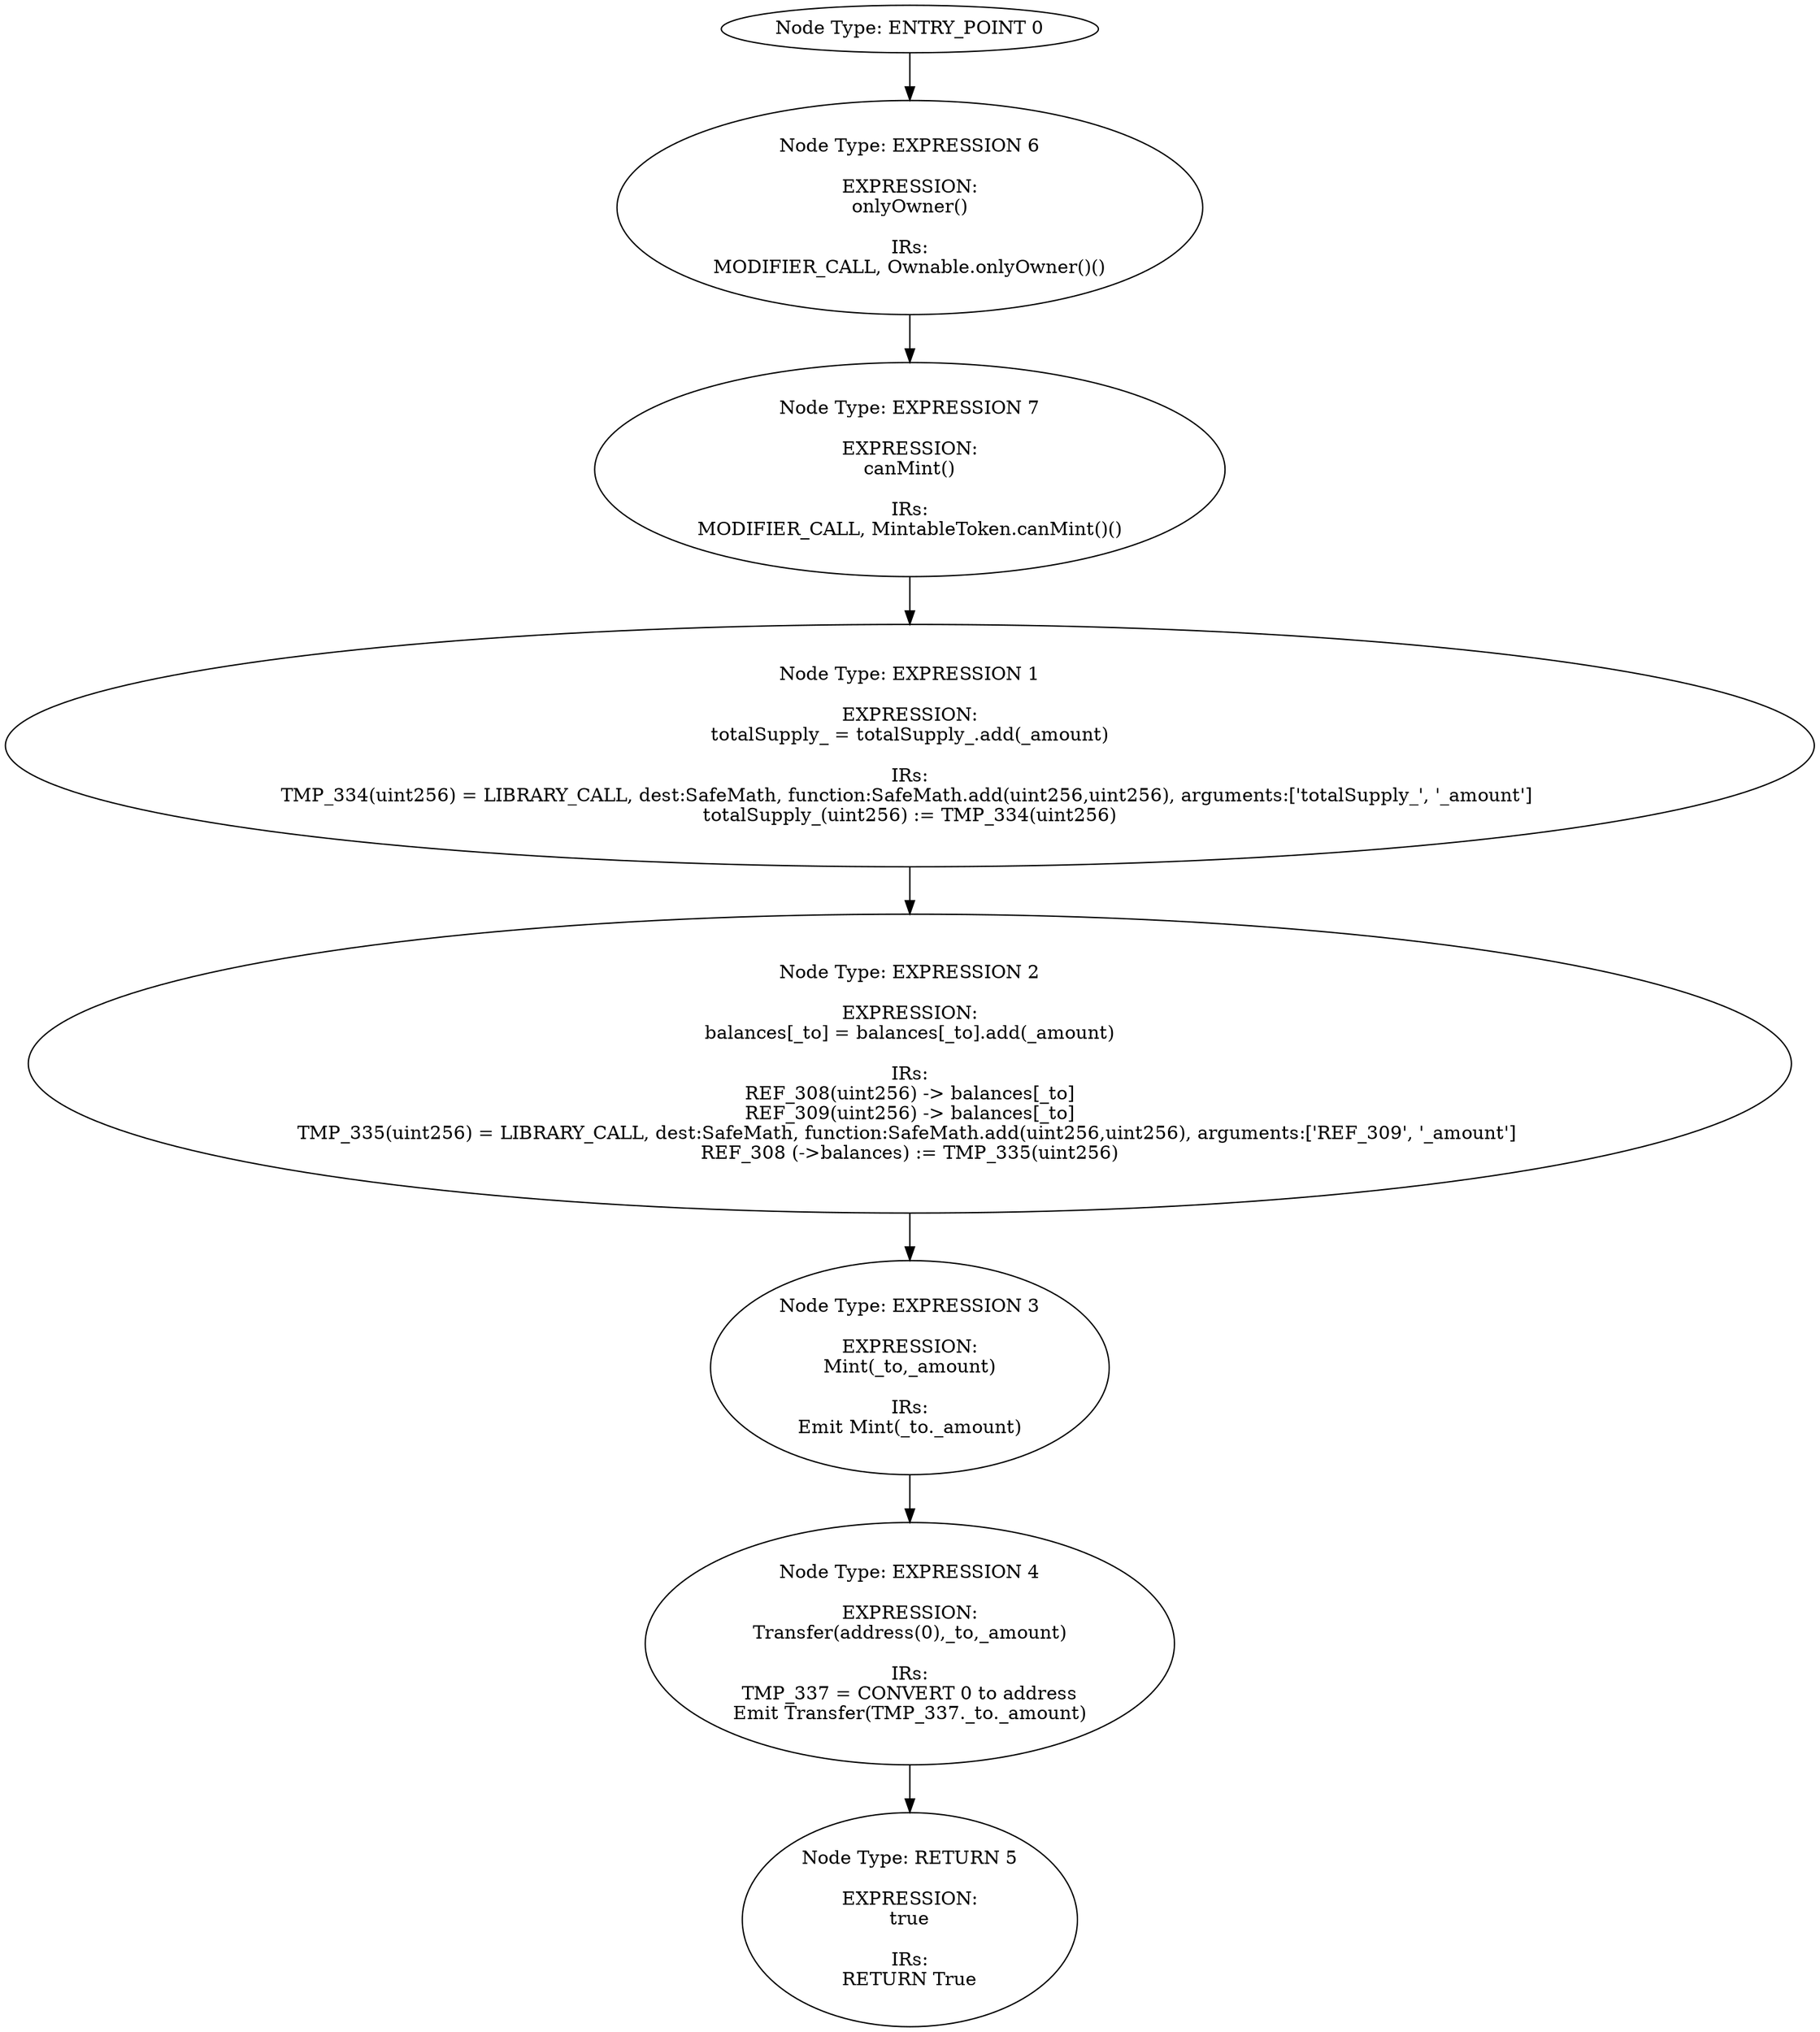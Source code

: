 digraph{
0[label="Node Type: ENTRY_POINT 0
"];
0->6;
1[label="Node Type: EXPRESSION 1

EXPRESSION:
totalSupply_ = totalSupply_.add(_amount)

IRs:
TMP_334(uint256) = LIBRARY_CALL, dest:SafeMath, function:SafeMath.add(uint256,uint256), arguments:['totalSupply_', '_amount'] 
totalSupply_(uint256) := TMP_334(uint256)"];
1->2;
2[label="Node Type: EXPRESSION 2

EXPRESSION:
balances[_to] = balances[_to].add(_amount)

IRs:
REF_308(uint256) -> balances[_to]
REF_309(uint256) -> balances[_to]
TMP_335(uint256) = LIBRARY_CALL, dest:SafeMath, function:SafeMath.add(uint256,uint256), arguments:['REF_309', '_amount'] 
REF_308 (->balances) := TMP_335(uint256)"];
2->3;
3[label="Node Type: EXPRESSION 3

EXPRESSION:
Mint(_to,_amount)

IRs:
Emit Mint(_to._amount)"];
3->4;
4[label="Node Type: EXPRESSION 4

EXPRESSION:
Transfer(address(0),_to,_amount)

IRs:
TMP_337 = CONVERT 0 to address
Emit Transfer(TMP_337._to._amount)"];
4->5;
5[label="Node Type: RETURN 5

EXPRESSION:
true

IRs:
RETURN True"];
6[label="Node Type: EXPRESSION 6

EXPRESSION:
onlyOwner()

IRs:
MODIFIER_CALL, Ownable.onlyOwner()()"];
6->7;
7[label="Node Type: EXPRESSION 7

EXPRESSION:
canMint()

IRs:
MODIFIER_CALL, MintableToken.canMint()()"];
7->1;
}

